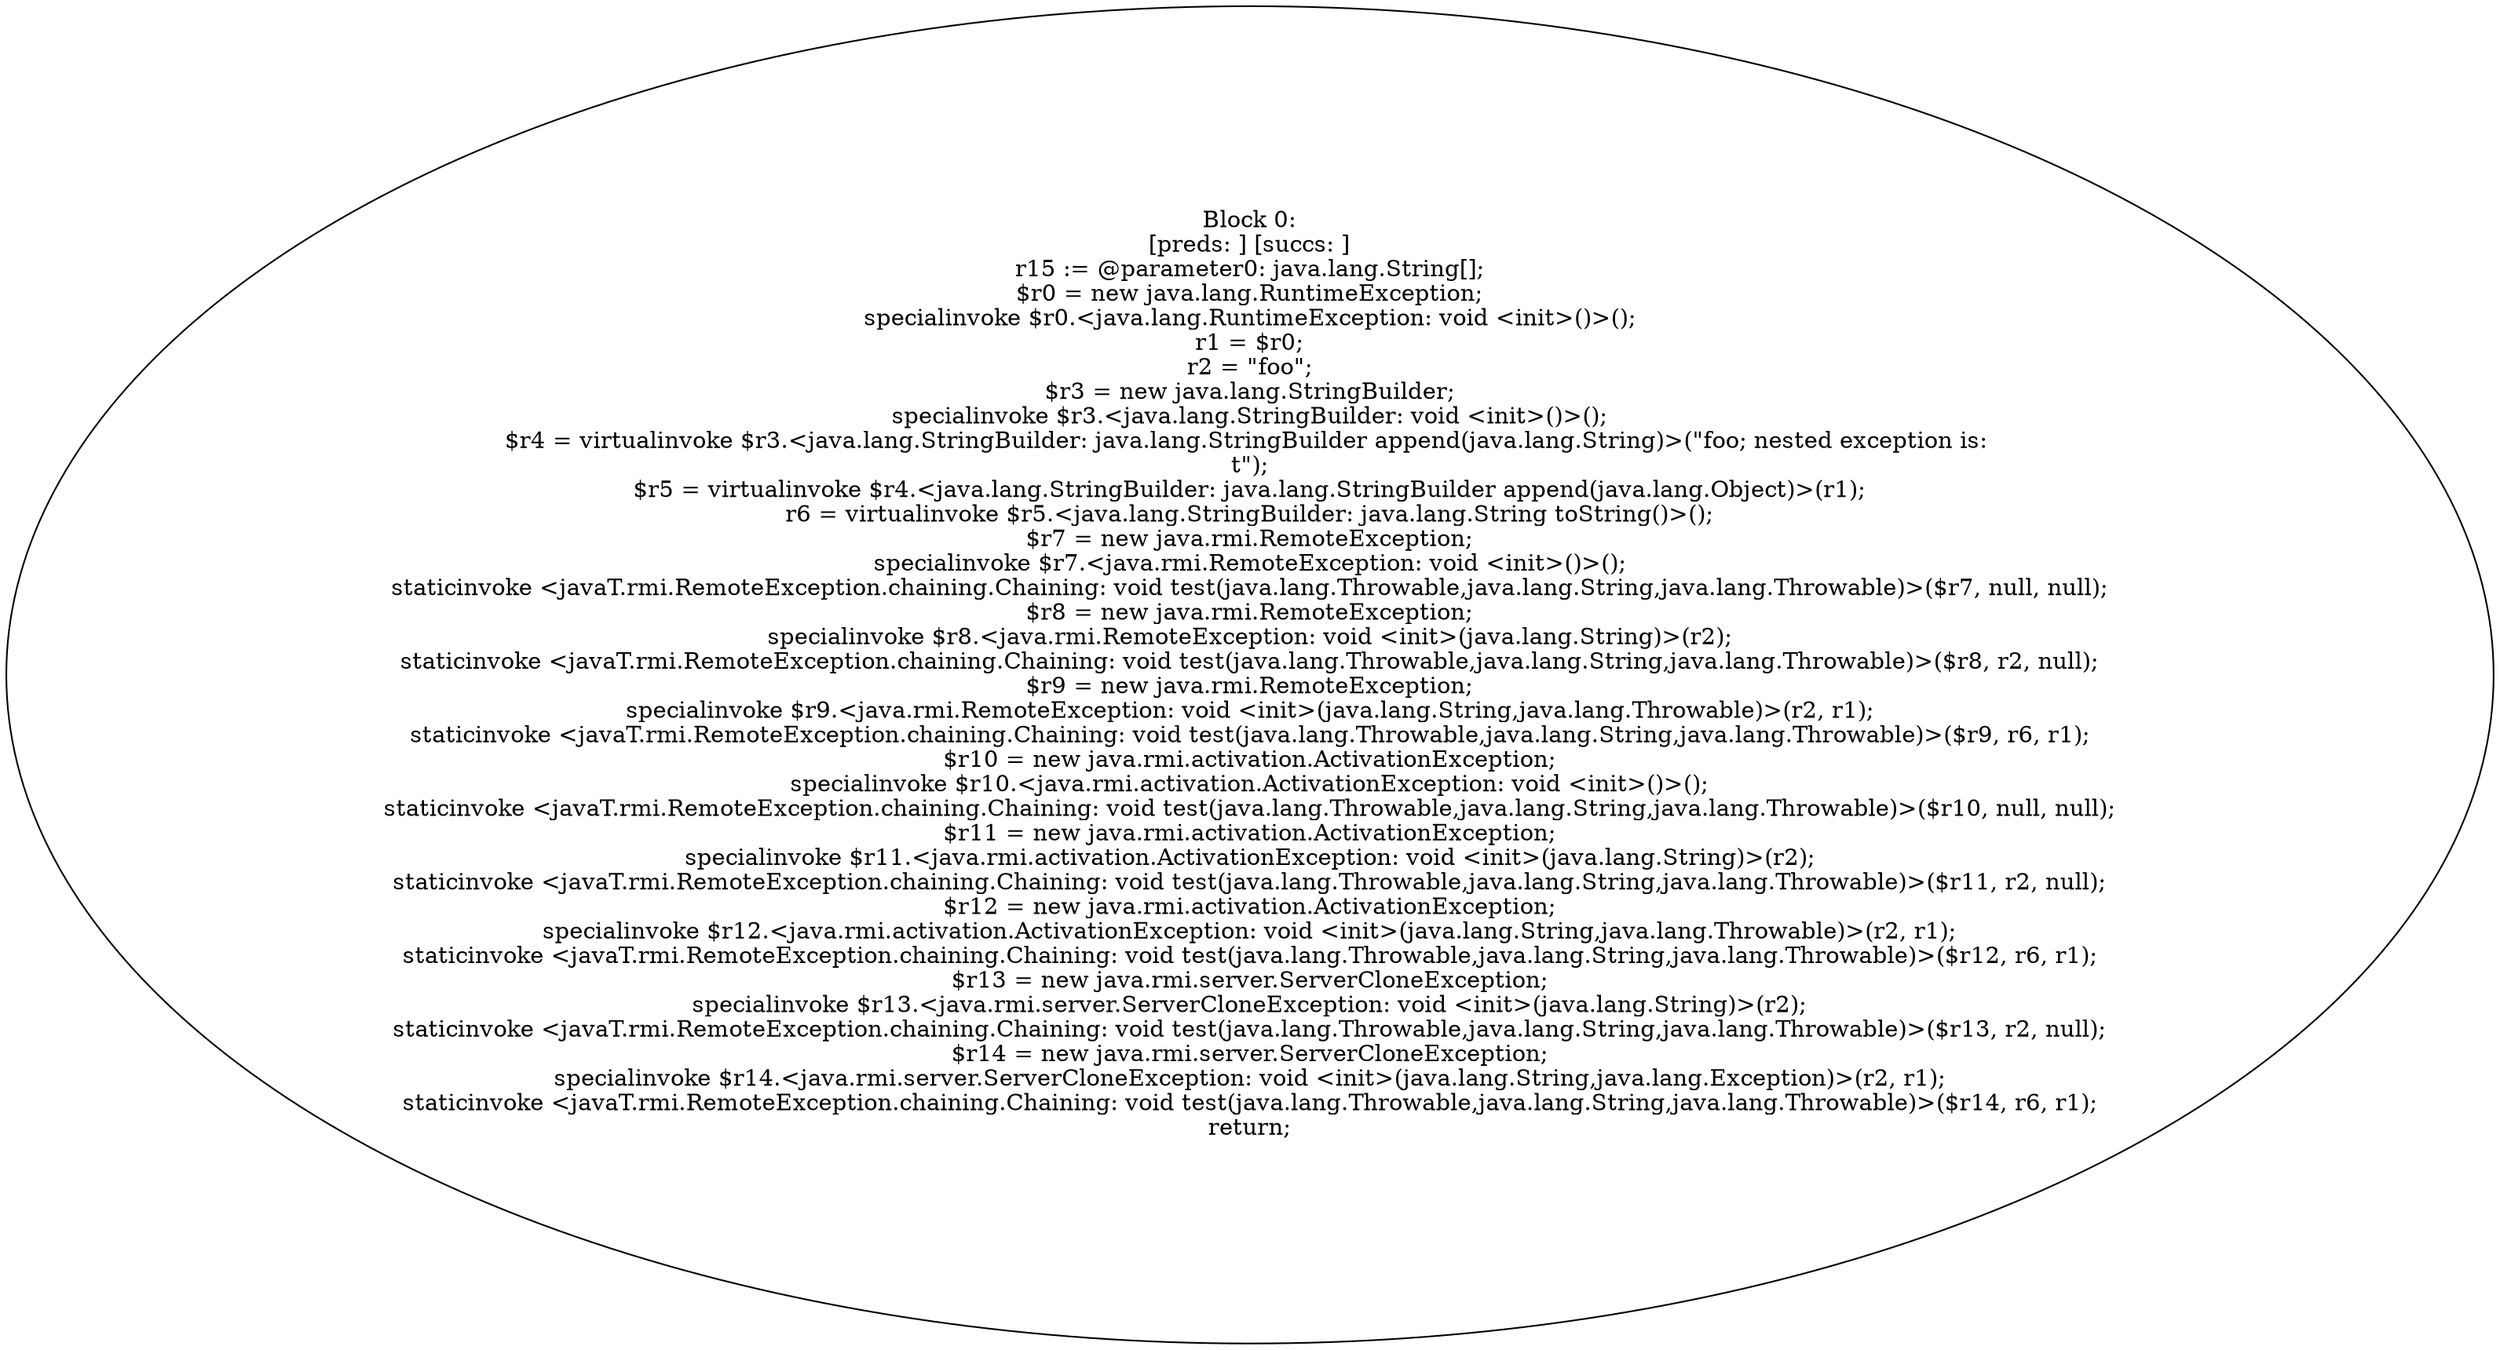 digraph "unitGraph" {
    "Block 0:
[preds: ] [succs: ]
r15 := @parameter0: java.lang.String[];
$r0 = new java.lang.RuntimeException;
specialinvoke $r0.<java.lang.RuntimeException: void <init>()>();
r1 = $r0;
r2 = \"foo\";
$r3 = new java.lang.StringBuilder;
specialinvoke $r3.<java.lang.StringBuilder: void <init>()>();
$r4 = virtualinvoke $r3.<java.lang.StringBuilder: java.lang.StringBuilder append(java.lang.String)>(\"foo; nested exception is: \n\t\");
$r5 = virtualinvoke $r4.<java.lang.StringBuilder: java.lang.StringBuilder append(java.lang.Object)>(r1);
r6 = virtualinvoke $r5.<java.lang.StringBuilder: java.lang.String toString()>();
$r7 = new java.rmi.RemoteException;
specialinvoke $r7.<java.rmi.RemoteException: void <init>()>();
staticinvoke <javaT.rmi.RemoteException.chaining.Chaining: void test(java.lang.Throwable,java.lang.String,java.lang.Throwable)>($r7, null, null);
$r8 = new java.rmi.RemoteException;
specialinvoke $r8.<java.rmi.RemoteException: void <init>(java.lang.String)>(r2);
staticinvoke <javaT.rmi.RemoteException.chaining.Chaining: void test(java.lang.Throwable,java.lang.String,java.lang.Throwable)>($r8, r2, null);
$r9 = new java.rmi.RemoteException;
specialinvoke $r9.<java.rmi.RemoteException: void <init>(java.lang.String,java.lang.Throwable)>(r2, r1);
staticinvoke <javaT.rmi.RemoteException.chaining.Chaining: void test(java.lang.Throwable,java.lang.String,java.lang.Throwable)>($r9, r6, r1);
$r10 = new java.rmi.activation.ActivationException;
specialinvoke $r10.<java.rmi.activation.ActivationException: void <init>()>();
staticinvoke <javaT.rmi.RemoteException.chaining.Chaining: void test(java.lang.Throwable,java.lang.String,java.lang.Throwable)>($r10, null, null);
$r11 = new java.rmi.activation.ActivationException;
specialinvoke $r11.<java.rmi.activation.ActivationException: void <init>(java.lang.String)>(r2);
staticinvoke <javaT.rmi.RemoteException.chaining.Chaining: void test(java.lang.Throwable,java.lang.String,java.lang.Throwable)>($r11, r2, null);
$r12 = new java.rmi.activation.ActivationException;
specialinvoke $r12.<java.rmi.activation.ActivationException: void <init>(java.lang.String,java.lang.Throwable)>(r2, r1);
staticinvoke <javaT.rmi.RemoteException.chaining.Chaining: void test(java.lang.Throwable,java.lang.String,java.lang.Throwable)>($r12, r6, r1);
$r13 = new java.rmi.server.ServerCloneException;
specialinvoke $r13.<java.rmi.server.ServerCloneException: void <init>(java.lang.String)>(r2);
staticinvoke <javaT.rmi.RemoteException.chaining.Chaining: void test(java.lang.Throwable,java.lang.String,java.lang.Throwable)>($r13, r2, null);
$r14 = new java.rmi.server.ServerCloneException;
specialinvoke $r14.<java.rmi.server.ServerCloneException: void <init>(java.lang.String,java.lang.Exception)>(r2, r1);
staticinvoke <javaT.rmi.RemoteException.chaining.Chaining: void test(java.lang.Throwable,java.lang.String,java.lang.Throwable)>($r14, r6, r1);
return;
"
}
